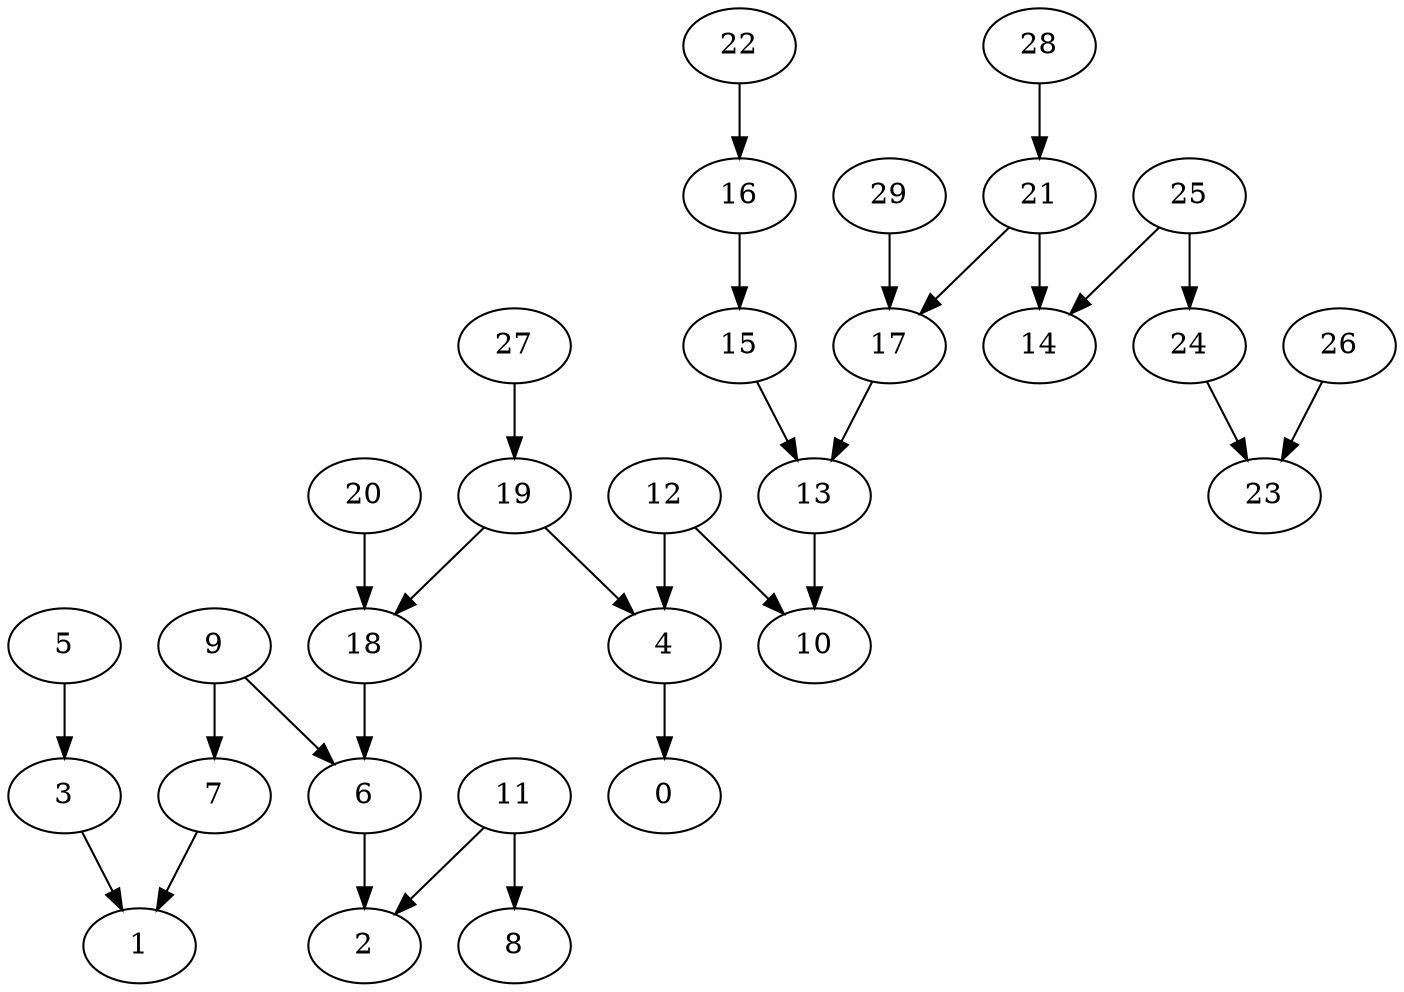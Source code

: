 digraph my_graph {
7;
1;
12;
10;
9;
6;
22;
16;
11;
2;
15;
24;
23;
25;
28;
21;
4;
13;
14;
8;
5;
3;
18;
19;
17;
26;
0;
20;
29;
27;
7->1
12->10
9->6
22->16
11->2
16->15
24->23
25->24
28->21
12->4
6->2
13->10
25->14
9->7
11->8
5->3
18->6
19->18
21->17
19->4
21->14
26->23
15->13
4->0
17->13
20->18
29->17
3->1
27->19
}
